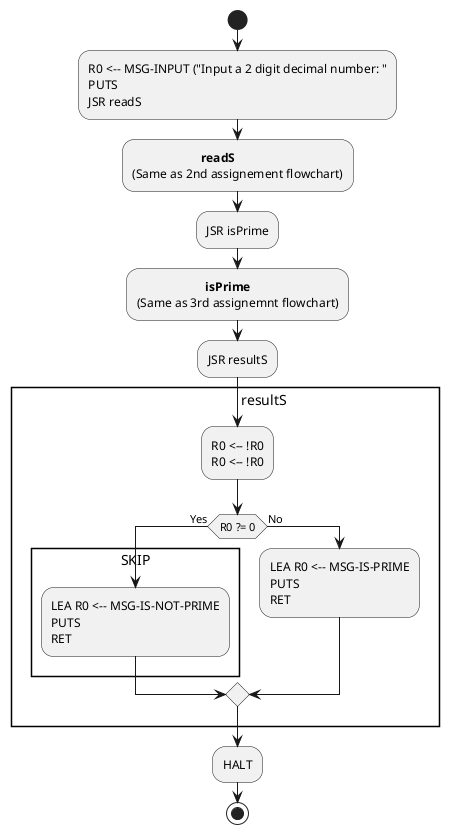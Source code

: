 @startuml
start

:R0 <-- MSG-INPUT ("Input a 2 digit decimal number: "
PUTS
JSR readS;

:                      **readS**
(Same as 2nd assignement flowchart);
:JSR isPrime;
:                      **isPrime**
(Same as 3rd assignemnt flowchart);

:JSR resultS;
rectangle "                     resultS" {


:R0 <-- !R0
R0 <-- !R0;
if (R0 ?= 0) then (Yes)
rectangle            "SKIP" {
:LEA R0 <-- MSG-IS-NOT-PRIME
PUTS
RET;
}
else (No)
:LEA R0 <-- MSG-IS-PRIME
PUTS
RET;
endif
}
:HALT;
stop










/'THIS IS COMMENTED OUT CODE'/




/'rectangle "                 readS" {
:M[SAVEREG1] <-- R1
M[SAVEREG2] <-- R2
M[SAVEREG3] <-- R3
R2 <-- R2 && 0
R3 <-- R2 + 5
IN (Recieve input from keyboard)
R1 <--R2 + R0
IN (Recieve input from keyboard)
R2 <-- M[CVT] (Convert to corresponding decimal value)
R0 <-- R0 + R2
R1 <-- R1 + R2
R2 <-- R2 && 0;

repeat:R2 <-- R2 + R1\nR3 <-- R3 + (-1);
repeat while (R3 ?= 0) is (No)
-> Yes;
:R2 <-- R2 + R2
R0 <-- R2 + R0
R1 <-- SAVEREG1
R2 <-- SAVEREG2
R3 <-- SAVEREG3
RET;
}'/

/'rectangle "                        isPrime" {

:SAVE2REG1 <-- R1
SAVE2REG2 <-- R2
SAVE2REG3 <-- R3
SAVE2REG4 <-- R4
SAVE2REG5 <-- R5
RETURNADDRESS <-- R7;

:R1 <-- R0 + (-2);

if (R1 ?= 0) then (Yes)
rectangle "                    PRIME" {
:R0 <-- R0 && 0
R0 <-- R0 + 1;
}
rectangle "                           RESTOREREG" {

:R1 <-- SAVE2REG1
R2 <-- SAVE2REG2
R3 <-- SAVE2REG3
R4 <-- SAVE2REG4
R5 <-- SAVE2REG5
R7 <-- RETURNADDRESS
RET;
:HALT;
stop
}

else (No)
:R1 <-- R0 + 1;
endif
if (R1 ?= 0) then (Yes)
rectangle "                    NOTPRIME" {

:R0 <-- R0 && 0;
}
:**RESTOREREG**;
:HALT;
stop
else (No)
:R2 <-- R2 && 0
R2 <-- R2 + (-1);
endif
rectangle "                    ODD" {

:R2 <-- R2 + (-2)\nR3 <-- R0 + R2;
if (R3 ?= 0) then (Yes)
:**PRIME**;
:**RESTOREREG**;
:HALT;
stop
else (No)
:R1 <-- R1 + 2
JSR divide;
endif

rectangle "                    divide" {
:SAVEREG1 <-- R0
SAVEREG2 <-- R1
SAVEREG3 <-- R2
R4 <-- R4 && 0
R2 <-- !R1
R2 <-- R2 + 1;
rectangle "                    SUB" {

repeat:R4 <-- R4 + 1\nR0 <-- R0 + R2;
repeat while (R0 ?= 0 || R0 ?= Positive) is (Yes)
-> No;
:R4 <-- R4 + (-1)
R5 <-- R5 && 0
R5 <-- R0 + R1
R0 <-- SAVEREG1
R1 <-- SAVEREG2
R2 <-- SAVEREG3
RET;
}
}
:R5 <-- !R5
R5 <-- !R5;
}
if (R5 ?= Postive || R5 ?= Negative) then (Yes)
:**ODD**;
stop
else (No)
:**NOTPRIME**;
:**RESTOREREG**;
:HALT;
stop
endif'/





@enduml
